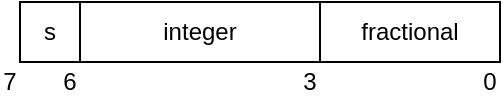 <mxfile version="27.1.4">
  <diagram name="Page-1" id="DT2D9vsFlRG81VPnREpD">
    <mxGraphModel dx="570" dy="319" grid="1" gridSize="5" guides="1" tooltips="1" connect="1" arrows="1" fold="1" page="1" pageScale="1" pageWidth="850" pageHeight="1100" math="0" shadow="0">
      <root>
        <mxCell id="0" />
        <mxCell id="1" parent="0" />
        <mxCell id="G5-f84QCESc4KO4eGYYg-1" value="s" style="rounded=0;whiteSpace=wrap;html=1;" vertex="1" parent="1">
          <mxGeometry x="240" y="330" width="30" height="30" as="geometry" />
        </mxCell>
        <mxCell id="G5-f84QCESc4KO4eGYYg-2" value="integer" style="rounded=0;whiteSpace=wrap;html=1;" vertex="1" parent="1">
          <mxGeometry x="270" y="330" width="120" height="30" as="geometry" />
        </mxCell>
        <mxCell id="G5-f84QCESc4KO4eGYYg-3" value="fractional" style="rounded=0;whiteSpace=wrap;html=1;" vertex="1" parent="1">
          <mxGeometry x="390" y="330" width="90" height="30" as="geometry" />
        </mxCell>
        <mxCell id="G5-f84QCESc4KO4eGYYg-13" value="0" style="text;html=1;align=center;verticalAlign=middle;whiteSpace=wrap;rounded=0;" vertex="1" parent="1">
          <mxGeometry x="470" y="365" width="10" height="10" as="geometry" />
        </mxCell>
        <mxCell id="G5-f84QCESc4KO4eGYYg-14" value="7" style="text;html=1;align=center;verticalAlign=middle;whiteSpace=wrap;rounded=0;" vertex="1" parent="1">
          <mxGeometry x="230" y="365" width="10" height="10" as="geometry" />
        </mxCell>
        <mxCell id="G5-f84QCESc4KO4eGYYg-15" value="6" style="text;html=1;align=center;verticalAlign=middle;whiteSpace=wrap;rounded=0;" vertex="1" parent="1">
          <mxGeometry x="260" y="365" width="10" height="10" as="geometry" />
        </mxCell>
        <mxCell id="G5-f84QCESc4KO4eGYYg-17" value="3" style="text;html=1;align=center;verticalAlign=middle;whiteSpace=wrap;rounded=0;" vertex="1" parent="1">
          <mxGeometry x="380" y="365" width="10" height="10" as="geometry" />
        </mxCell>
      </root>
    </mxGraphModel>
  </diagram>
</mxfile>
